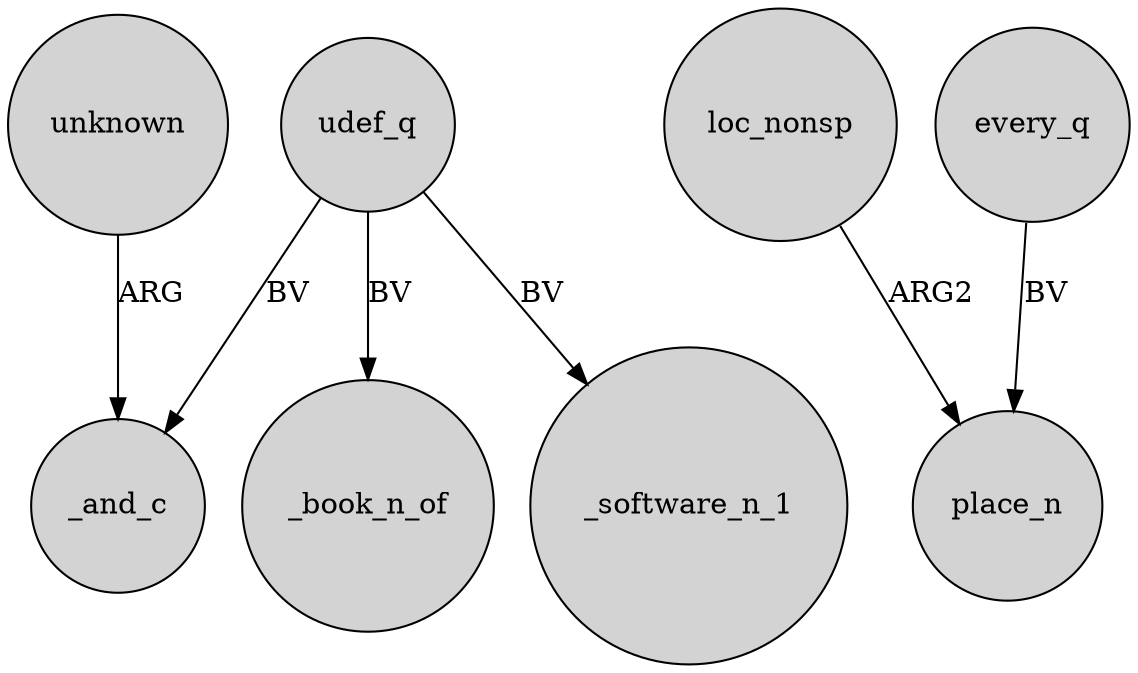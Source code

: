 digraph {
	node [shape=circle style=filled]
	udef_q -> _software_n_1 [label=BV]
	loc_nonsp -> place_n [label=ARG2]
	unknown -> _and_c [label=ARG]
	udef_q -> _and_c [label=BV]
	every_q -> place_n [label=BV]
	udef_q -> _book_n_of [label=BV]
}

